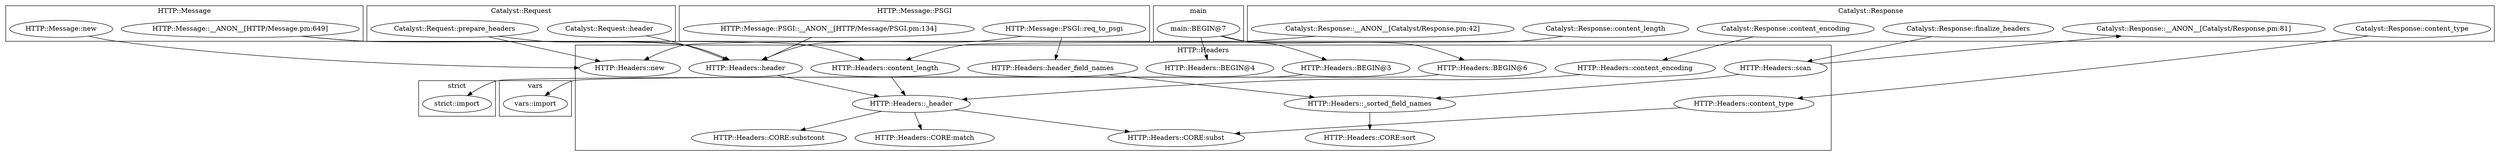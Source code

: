 digraph {
graph [overlap=false]
subgraph cluster_HTTP_Message {
	label="HTTP::Message";
	"HTTP::Message::new";
	"HTTP::Message::__ANON__[HTTP/Message.pm:649]";
}
subgraph cluster_Catalyst_Request {
	label="Catalyst::Request";
	"Catalyst::Request::prepare_headers";
	"Catalyst::Request::header";
}
subgraph cluster_HTTP_Headers {
	label="HTTP::Headers";
	"HTTP::Headers::CORE:match";
	"HTTP::Headers::header_field_names";
	"HTTP::Headers::CORE:substcont";
	"HTTP::Headers::CORE:sort";
	"HTTP::Headers::CORE:subst";
	"HTTP::Headers::_sorted_field_names";
	"HTTP::Headers::BEGIN@4";
	"HTTP::Headers::BEGIN@3";
	"HTTP::Headers::content_encoding";
	"HTTP::Headers::content_length";
	"HTTP::Headers::scan";
	"HTTP::Headers::new";
	"HTTP::Headers::BEGIN@6";
	"HTTP::Headers::header";
	"HTTP::Headers::content_type";
	"HTTP::Headers::_header";
}
subgraph cluster_HTTP_Message_PSGI {
	label="HTTP::Message::PSGI";
	"HTTP::Message::PSGI::req_to_psgi";
	"HTTP::Message::PSGI::__ANON__[HTTP/Message/PSGI.pm:134]";
}
subgraph cluster_main {
	label="main";
	"main::BEGIN@7";
}
subgraph cluster_vars {
	label="vars";
	"vars::import";
}
subgraph cluster_strict {
	label="strict";
	"strict::import";
}
subgraph cluster_Catalyst_Response {
	label="Catalyst::Response";
	"Catalyst::Response::finalize_headers";
	"Catalyst::Response::content_encoding";
	"Catalyst::Response::content_length";
	"Catalyst::Response::__ANON__[Catalyst/Response.pm:81]";
	"Catalyst::Response::__ANON__[Catalyst/Response.pm:42]";
	"Catalyst::Response::content_type";
}
"HTTP::Headers::_header" -> "HTTP::Headers::CORE:match";
"HTTP::Message::PSGI::req_to_psgi" -> "HTTP::Headers::header";
"Catalyst::Request::prepare_headers" -> "HTTP::Headers::header";
"HTTP::Message::PSGI::__ANON__[HTTP/Message/PSGI.pm:134]" -> "HTTP::Headers::header";
"HTTP::Message::__ANON__[HTTP/Message.pm:649]" -> "HTTP::Headers::header";
"Catalyst::Request::header" -> "HTTP::Headers::header";
"HTTP::Headers::_header" -> "HTTP::Headers::CORE:substcont";
"HTTP::Headers::scan" -> "HTTP::Headers::_sorted_field_names";
"HTTP::Headers::header_field_names" -> "HTTP::Headers::_sorted_field_names";
"main::BEGIN@7" -> "HTTP::Headers::BEGIN@6";
"HTTP::Message::PSGI::req_to_psgi" -> "HTTP::Headers::header_field_names";
"HTTP::Headers::BEGIN@3" -> "strict::import";
"main::BEGIN@7" -> "HTTP::Headers::BEGIN@4";
"main::BEGIN@7" -> "HTTP::Headers::BEGIN@3";
"Catalyst::Response::content_encoding" -> "HTTP::Headers::content_encoding";
"HTTP::Headers::content_type" -> "HTTP::Headers::CORE:subst";
"HTTP::Headers::_header" -> "HTTP::Headers::CORE:subst";
"Catalyst::Response::finalize_headers" -> "HTTP::Headers::scan";
"HTTP::Headers::BEGIN@6" -> "vars::import";
"Catalyst::Response::content_type" -> "HTTP::Headers::content_type";
"HTTP::Headers::scan" -> "Catalyst::Response::__ANON__[Catalyst/Response.pm:81]";
"Catalyst::Response::content_length" -> "HTTP::Headers::content_length";
"HTTP::Message::__ANON__[HTTP/Message.pm:649]" -> "HTTP::Headers::content_length";
"HTTP::Headers::content_length" -> "HTTP::Headers::_header";
"HTTP::Headers::header" -> "HTTP::Headers::_header";
"HTTP::Headers::content_encoding" -> "HTTP::Headers::_header";
"Catalyst::Request::prepare_headers" -> "HTTP::Headers::new";
"HTTP::Message::new" -> "HTTP::Headers::new";
"Catalyst::Response::__ANON__[Catalyst/Response.pm:42]" -> "HTTP::Headers::new";
"HTTP::Headers::_sorted_field_names" -> "HTTP::Headers::CORE:sort";
}
